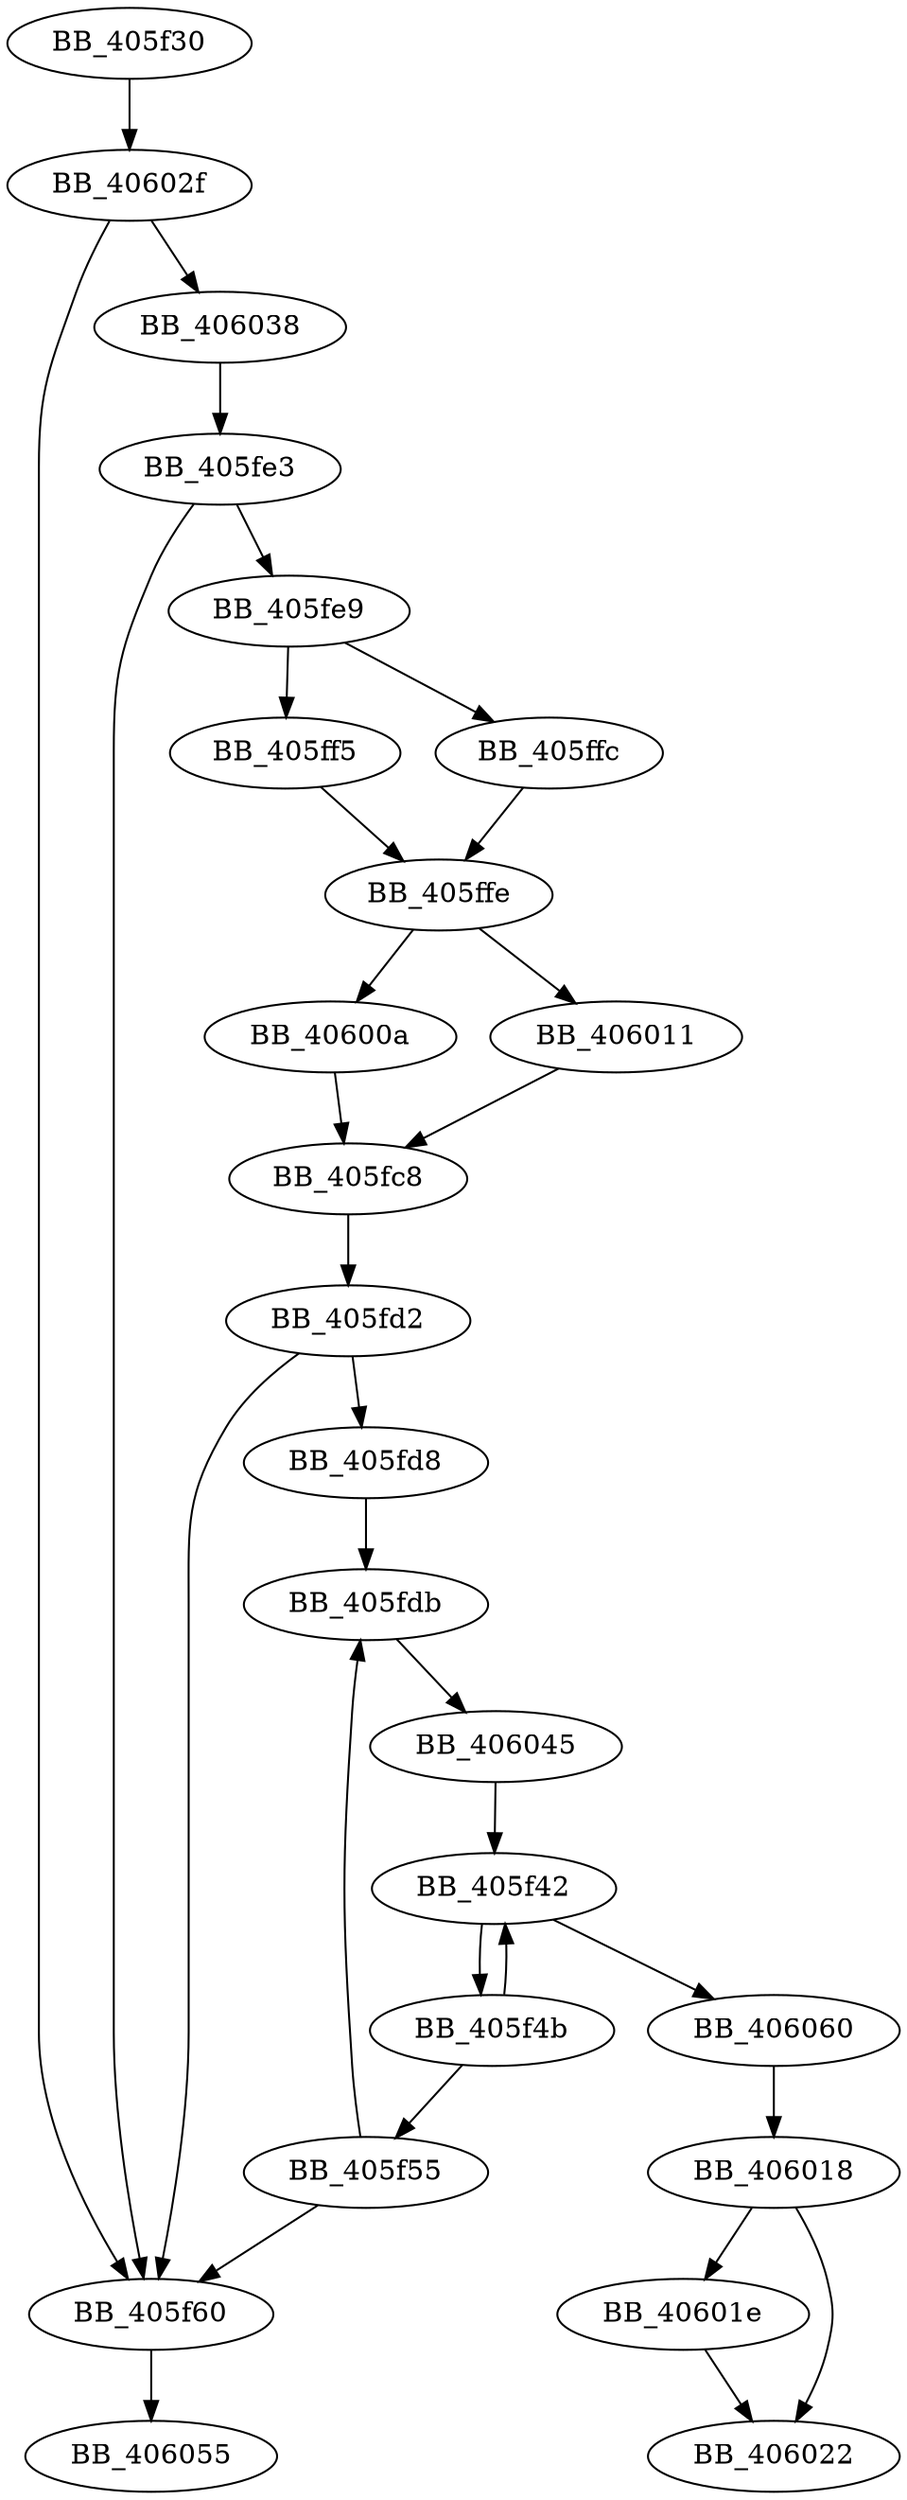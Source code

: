 DiGraph sub_405F30{
BB_405f30->BB_40602f
BB_405f42->BB_405f4b
BB_405f42->BB_406060
BB_405f4b->BB_405f42
BB_405f4b->BB_405f55
BB_405f55->BB_405f60
BB_405f55->BB_405fdb
BB_405f60->BB_406055
BB_405fc8->BB_405fd2
BB_405fd2->BB_405f60
BB_405fd2->BB_405fd8
BB_405fd8->BB_405fdb
BB_405fdb->BB_406045
BB_405fe3->BB_405f60
BB_405fe3->BB_405fe9
BB_405fe9->BB_405ff5
BB_405fe9->BB_405ffc
BB_405ff5->BB_405ffe
BB_405ffc->BB_405ffe
BB_405ffe->BB_40600a
BB_405ffe->BB_406011
BB_40600a->BB_405fc8
BB_406011->BB_405fc8
BB_406018->BB_40601e
BB_406018->BB_406022
BB_40601e->BB_406022
BB_40602f->BB_405f60
BB_40602f->BB_406038
BB_406038->BB_405fe3
BB_406045->BB_405f42
BB_406060->BB_406018
}
